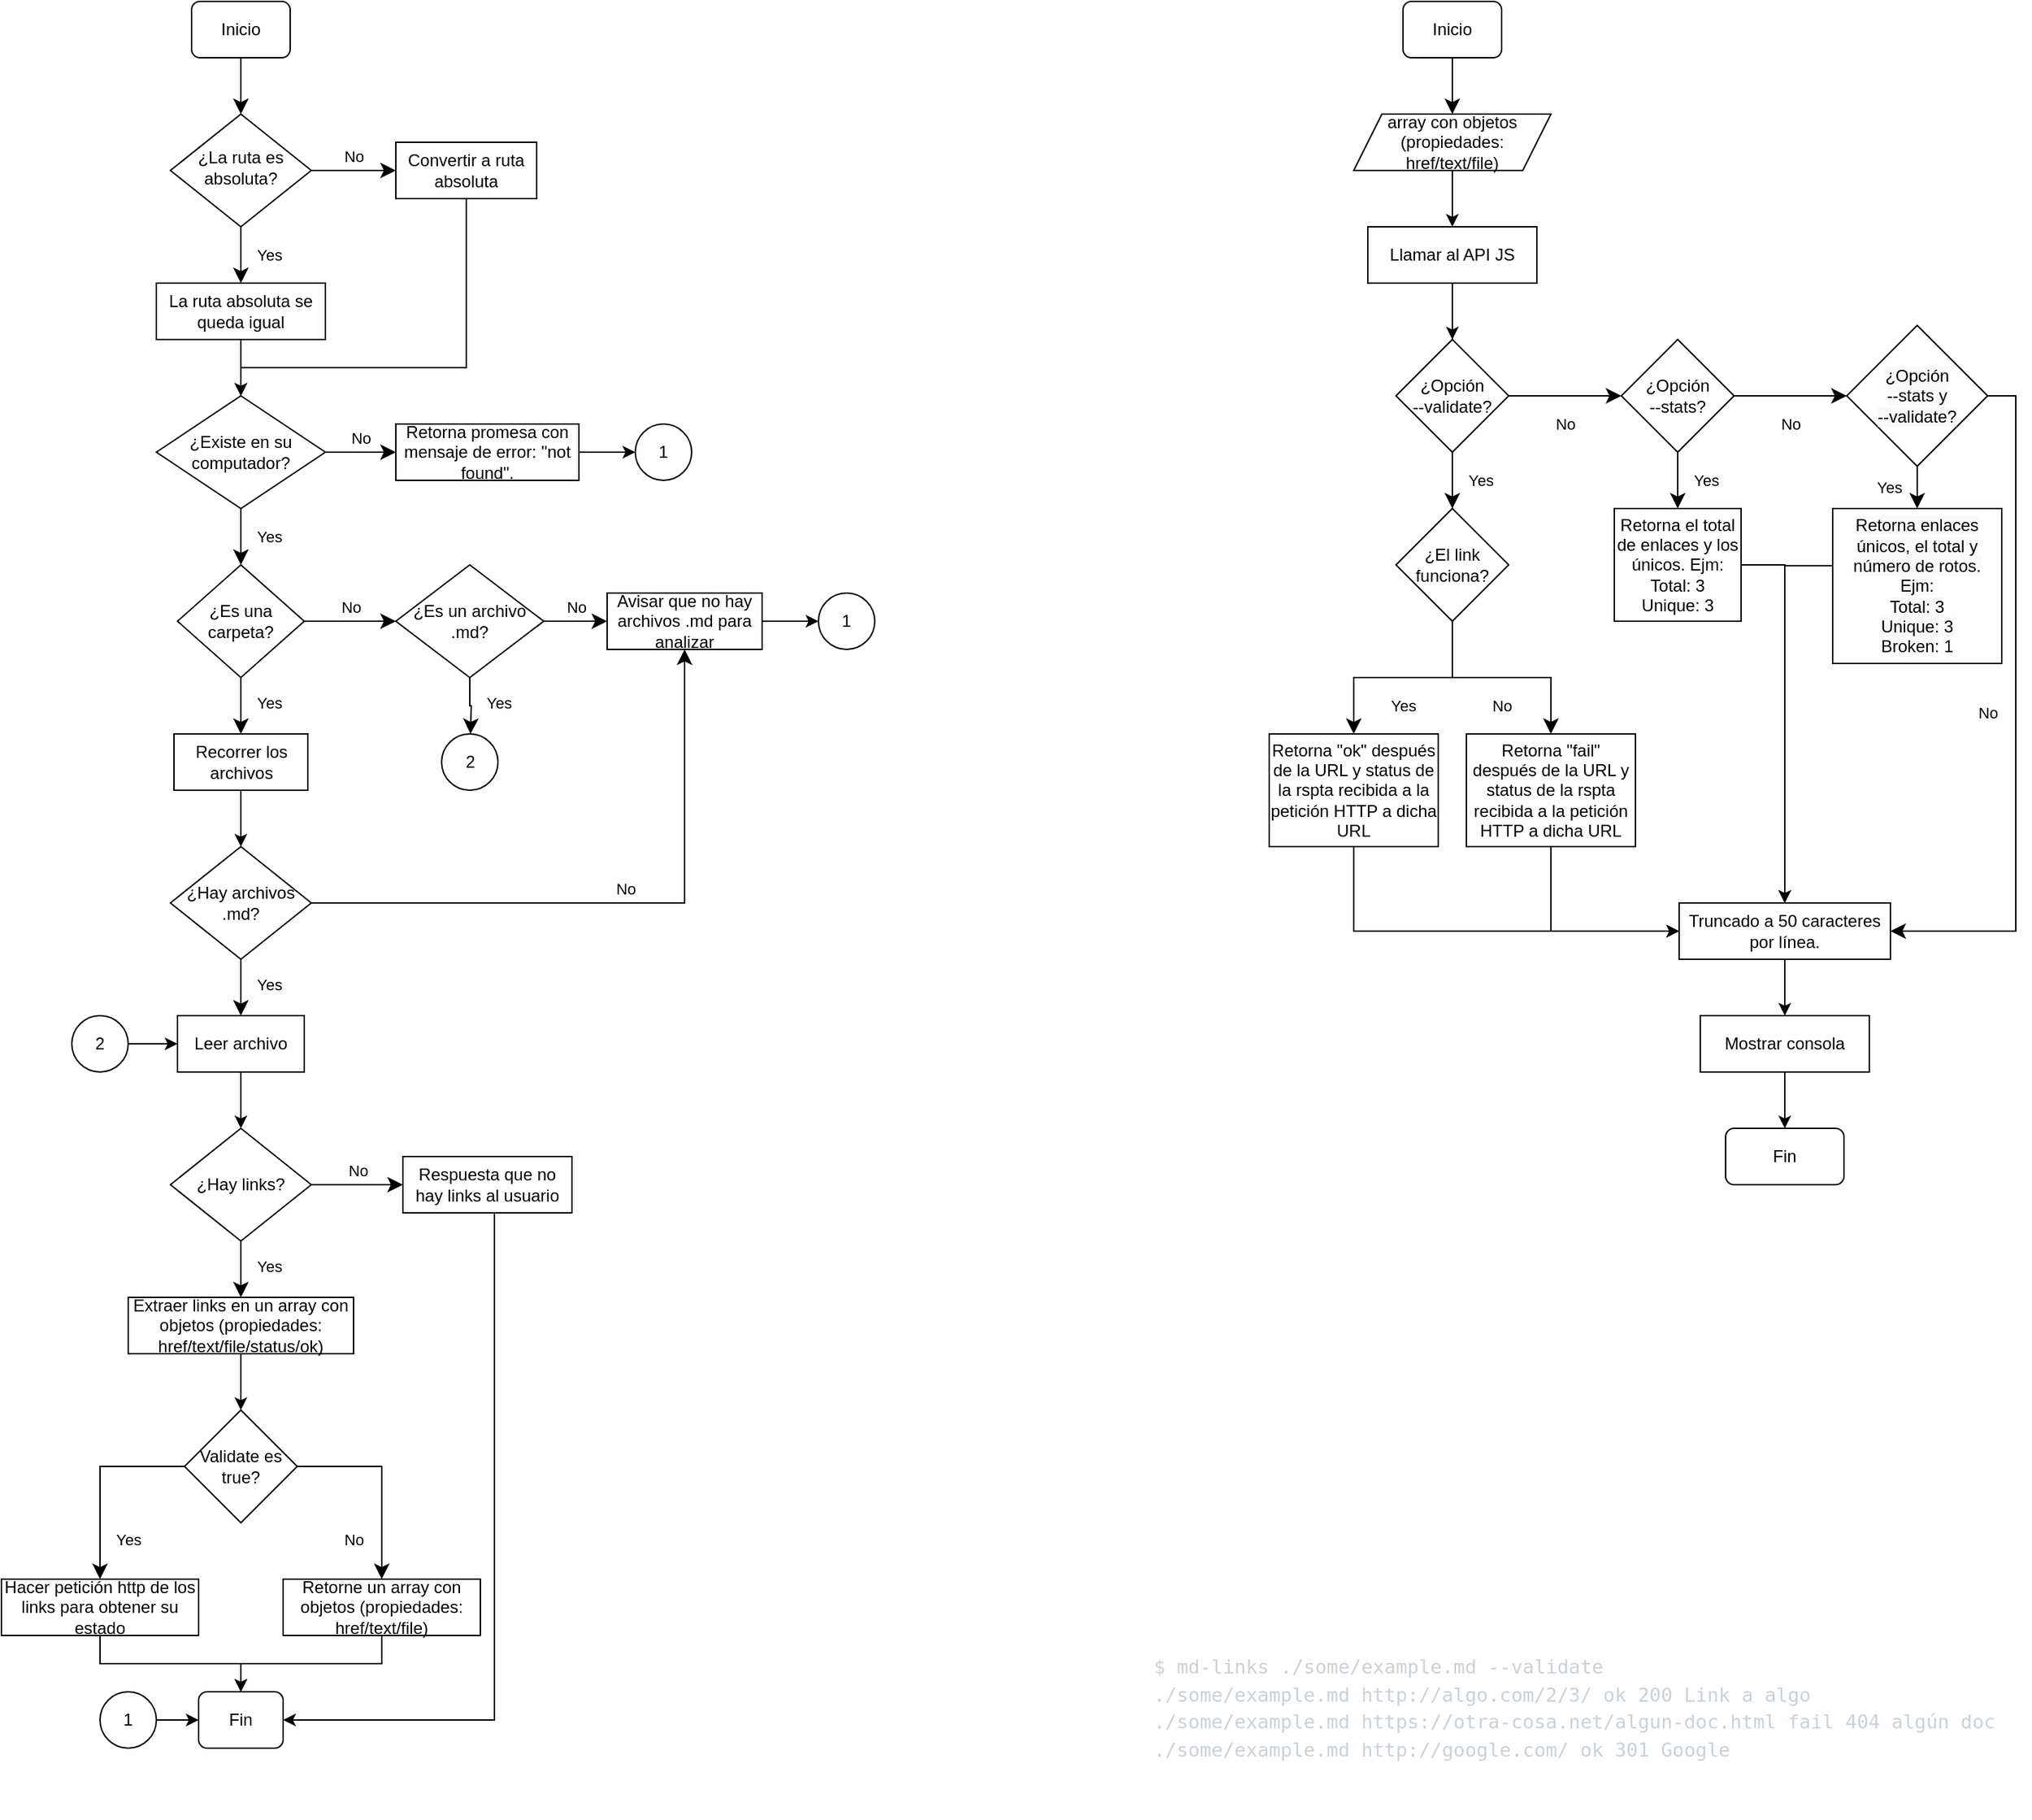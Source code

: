 <mxfile version="14.5.0" type="github">
  <diagram id="C5RBs43oDa-KdzZeNtuy" name="Page-1">
    <mxGraphModel dx="1038" dy="584" grid="1" gridSize="10" guides="1" tooltips="1" connect="1" arrows="1" fold="1" page="1" pageScale="1" pageWidth="827" pageHeight="1169" math="0" shadow="0">
      <root>
        <mxCell id="WIyWlLk6GJQsqaUBKTNV-0" />
        <mxCell id="WIyWlLk6GJQsqaUBKTNV-1" parent="WIyWlLk6GJQsqaUBKTNV-0" />
        <mxCell id="WIyWlLk6GJQsqaUBKTNV-2" value="" style="rounded=0;html=1;jettySize=auto;orthogonalLoop=1;fontSize=11;endArrow=classic;endFill=1;endSize=8;strokeWidth=1;shadow=0;labelBackgroundColor=none;edgeStyle=orthogonalEdgeStyle;" parent="WIyWlLk6GJQsqaUBKTNV-1" source="WIyWlLk6GJQsqaUBKTNV-3" target="WIyWlLk6GJQsqaUBKTNV-6" edge="1">
          <mxGeometry relative="1" as="geometry" />
        </mxCell>
        <mxCell id="WIyWlLk6GJQsqaUBKTNV-3" value="Inicio" style="rounded=1;whiteSpace=wrap;html=1;fontSize=12;glass=0;strokeWidth=1;shadow=0;" parent="WIyWlLk6GJQsqaUBKTNV-1" vertex="1">
          <mxGeometry x="185" y="40" width="70" height="40" as="geometry" />
        </mxCell>
        <mxCell id="WIyWlLk6GJQsqaUBKTNV-4" value="Yes" style="rounded=0;html=1;jettySize=auto;orthogonalLoop=1;fontSize=11;endArrow=classic;endFill=1;endSize=8;strokeWidth=1;shadow=0;labelBackgroundColor=none;edgeStyle=orthogonalEdgeStyle;entryX=0.5;entryY=0;entryDx=0;entryDy=0;" parent="WIyWlLk6GJQsqaUBKTNV-1" source="WIyWlLk6GJQsqaUBKTNV-6" target="BhRJRYYAKcvQ0J8DfjrN-0" edge="1">
          <mxGeometry y="20" relative="1" as="geometry">
            <mxPoint as="offset" />
            <mxPoint x="220" y="250" as="targetPoint" />
          </mxGeometry>
        </mxCell>
        <mxCell id="WIyWlLk6GJQsqaUBKTNV-5" value="No" style="edgeStyle=orthogonalEdgeStyle;rounded=0;html=1;jettySize=auto;orthogonalLoop=1;fontSize=11;endArrow=classic;endFill=1;endSize=8;strokeWidth=1;shadow=0;labelBackgroundColor=none;" parent="WIyWlLk6GJQsqaUBKTNV-1" source="WIyWlLk6GJQsqaUBKTNV-6" target="WIyWlLk6GJQsqaUBKTNV-7" edge="1">
          <mxGeometry y="10" relative="1" as="geometry">
            <mxPoint as="offset" />
          </mxGeometry>
        </mxCell>
        <mxCell id="WIyWlLk6GJQsqaUBKTNV-6" value="¿La ruta es absoluta?" style="rhombus;whiteSpace=wrap;html=1;shadow=0;fontFamily=Helvetica;fontSize=12;align=center;strokeWidth=1;spacing=6;spacingTop=-4;" parent="WIyWlLk6GJQsqaUBKTNV-1" vertex="1">
          <mxGeometry x="170" y="120" width="100" height="80" as="geometry" />
        </mxCell>
        <mxCell id="BhRJRYYAKcvQ0J8DfjrN-45" style="edgeStyle=orthogonalEdgeStyle;rounded=0;orthogonalLoop=1;jettySize=auto;html=1;entryX=0.5;entryY=0;entryDx=0;entryDy=0;endArrow=classic;endFill=1;" parent="WIyWlLk6GJQsqaUBKTNV-1" source="WIyWlLk6GJQsqaUBKTNV-7" target="BhRJRYYAKcvQ0J8DfjrN-1" edge="1">
          <mxGeometry relative="1" as="geometry">
            <Array as="points">
              <mxPoint x="380" y="300" />
              <mxPoint x="220" y="300" />
            </Array>
          </mxGeometry>
        </mxCell>
        <mxCell id="WIyWlLk6GJQsqaUBKTNV-7" value="Convertir a ruta absoluta" style="rounded=1;whiteSpace=wrap;html=1;fontSize=12;glass=0;strokeWidth=1;shadow=0;arcSize=0;" parent="WIyWlLk6GJQsqaUBKTNV-1" vertex="1">
          <mxGeometry x="330" y="140" width="100" height="40" as="geometry" />
        </mxCell>
        <mxCell id="WIyWlLk6GJQsqaUBKTNV-9" value="Yes" style="edgeStyle=orthogonalEdgeStyle;rounded=0;html=1;jettySize=auto;orthogonalLoop=1;fontSize=11;endArrow=classic;endFill=1;endSize=8;strokeWidth=1;shadow=0;labelBackgroundColor=none;exitX=0.5;exitY=1;exitDx=0;exitDy=0;entryX=0.5;entryY=0;entryDx=0;entryDy=0;" parent="WIyWlLk6GJQsqaUBKTNV-1" source="BhRJRYYAKcvQ0J8DfjrN-17" target="BhRJRYYAKcvQ0J8DfjrN-20" edge="1">
          <mxGeometry x="-0.111" y="20" relative="1" as="geometry">
            <mxPoint as="offset" />
            <mxPoint x="270" y="210" as="sourcePoint" />
            <mxPoint x="320" y="210" as="targetPoint" />
          </mxGeometry>
        </mxCell>
        <mxCell id="BhRJRYYAKcvQ0J8DfjrN-3" style="edgeStyle=orthogonalEdgeStyle;rounded=0;orthogonalLoop=1;jettySize=auto;html=1;exitX=0.5;exitY=1;exitDx=0;exitDy=0;entryX=0.5;entryY=0;entryDx=0;entryDy=0;endArrow=classic;endFill=1;" parent="WIyWlLk6GJQsqaUBKTNV-1" source="BhRJRYYAKcvQ0J8DfjrN-0" target="BhRJRYYAKcvQ0J8DfjrN-1" edge="1">
          <mxGeometry relative="1" as="geometry" />
        </mxCell>
        <mxCell id="BhRJRYYAKcvQ0J8DfjrN-0" value="La ruta absoluta se queda igual" style="rounded=1;whiteSpace=wrap;html=1;arcSize=0;" parent="WIyWlLk6GJQsqaUBKTNV-1" vertex="1">
          <mxGeometry x="160" y="240" width="120" height="40" as="geometry" />
        </mxCell>
        <mxCell id="BhRJRYYAKcvQ0J8DfjrN-1" value="¿Existe en su computador?" style="rhombus;whiteSpace=wrap;html=1;" parent="WIyWlLk6GJQsqaUBKTNV-1" vertex="1">
          <mxGeometry x="160" y="320" width="120" height="80" as="geometry" />
        </mxCell>
        <mxCell id="BhRJRYYAKcvQ0J8DfjrN-51" style="edgeStyle=orthogonalEdgeStyle;rounded=0;orthogonalLoop=1;jettySize=auto;html=1;entryX=0;entryY=0.5;entryDx=0;entryDy=0;endArrow=classic;endFill=1;" parent="WIyWlLk6GJQsqaUBKTNV-1" source="BhRJRYYAKcvQ0J8DfjrN-11" target="BhRJRYYAKcvQ0J8DfjrN-50" edge="1">
          <mxGeometry relative="1" as="geometry">
            <mxPoint x="510" y="360" as="sourcePoint" />
          </mxGeometry>
        </mxCell>
        <mxCell id="BhRJRYYAKcvQ0J8DfjrN-11" value="Retorna promesa con mensaje de error: &quot;not found&quot;." style="whiteSpace=wrap;html=1;" parent="WIyWlLk6GJQsqaUBKTNV-1" vertex="1">
          <mxGeometry x="330" y="340" width="130" height="40" as="geometry" />
        </mxCell>
        <mxCell id="BhRJRYYAKcvQ0J8DfjrN-17" value="¿Hay archivos .md?" style="rhombus;whiteSpace=wrap;html=1;" parent="WIyWlLk6GJQsqaUBKTNV-1" vertex="1">
          <mxGeometry x="170" y="640" width="100" height="80" as="geometry" />
        </mxCell>
        <mxCell id="BhRJRYYAKcvQ0J8DfjrN-24" value="" style="edgeStyle=orthogonalEdgeStyle;rounded=0;orthogonalLoop=1;jettySize=auto;html=1;endArrow=classic;endFill=1;" parent="WIyWlLk6GJQsqaUBKTNV-1" source="BhRJRYYAKcvQ0J8DfjrN-20" target="BhRJRYYAKcvQ0J8DfjrN-46" edge="1">
          <mxGeometry relative="1" as="geometry">
            <mxPoint x="220" y="680" as="targetPoint" />
          </mxGeometry>
        </mxCell>
        <mxCell id="BhRJRYYAKcvQ0J8DfjrN-20" value="Leer archivo" style="whiteSpace=wrap;html=1;" parent="WIyWlLk6GJQsqaUBKTNV-1" vertex="1">
          <mxGeometry x="175" y="760" width="90" height="40" as="geometry" />
        </mxCell>
        <mxCell id="E7rHuDmB5QC5V3yIihRZ-7" style="edgeStyle=orthogonalEdgeStyle;rounded=0;orthogonalLoop=1;jettySize=auto;html=1;exitX=0.5;exitY=1;exitDx=0;exitDy=0;" parent="WIyWlLk6GJQsqaUBKTNV-1" source="BhRJRYYAKcvQ0J8DfjrN-25" target="BhRJRYYAKcvQ0J8DfjrN-38" edge="1">
          <mxGeometry relative="1" as="geometry" />
        </mxCell>
        <mxCell id="BhRJRYYAKcvQ0J8DfjrN-25" value="Retorne un array con objetos (propiedades: href/text/file)" style="whiteSpace=wrap;html=1;" parent="WIyWlLk6GJQsqaUBKTNV-1" vertex="1">
          <mxGeometry x="250" y="1160" width="140" height="40" as="geometry" />
        </mxCell>
        <mxCell id="BhRJRYYAKcvQ0J8DfjrN-43" style="edgeStyle=orthogonalEdgeStyle;rounded=0;orthogonalLoop=1;jettySize=auto;html=1;entryX=1;entryY=0.5;entryDx=0;entryDy=0;endArrow=classic;endFill=1;" parent="WIyWlLk6GJQsqaUBKTNV-1" source="BhRJRYYAKcvQ0J8DfjrN-32" target="BhRJRYYAKcvQ0J8DfjrN-38" edge="1">
          <mxGeometry relative="1" as="geometry">
            <Array as="points">
              <mxPoint x="400" y="1260" />
            </Array>
          </mxGeometry>
        </mxCell>
        <mxCell id="BhRJRYYAKcvQ0J8DfjrN-32" value="Respuesta que no hay links al usuario" style="whiteSpace=wrap;html=1;" parent="WIyWlLk6GJQsqaUBKTNV-1" vertex="1">
          <mxGeometry x="335" y="860" width="120" height="40" as="geometry" />
        </mxCell>
        <mxCell id="BhRJRYYAKcvQ0J8DfjrN-35" value="Yes" style="rounded=0;html=1;jettySize=auto;orthogonalLoop=1;fontSize=11;endArrow=classic;endFill=1;endSize=8;strokeWidth=1;shadow=0;labelBackgroundColor=none;edgeStyle=orthogonalEdgeStyle;exitX=0.5;exitY=1;exitDx=0;exitDy=0;entryX=0.5;entryY=0;entryDx=0;entryDy=0;" parent="WIyWlLk6GJQsqaUBKTNV-1" source="BhRJRYYAKcvQ0J8DfjrN-1" target="BhRJRYYAKcvQ0J8DfjrN-49" edge="1">
          <mxGeometry y="20" relative="1" as="geometry">
            <mxPoint as="offset" />
            <mxPoint x="230" y="220" as="sourcePoint" />
            <mxPoint x="230" y="260" as="targetPoint" />
          </mxGeometry>
        </mxCell>
        <mxCell id="BhRJRYYAKcvQ0J8DfjrN-36" value="No" style="edgeStyle=orthogonalEdgeStyle;rounded=0;html=1;jettySize=auto;orthogonalLoop=1;fontSize=11;endArrow=classic;endFill=1;endSize=8;strokeWidth=1;shadow=0;labelBackgroundColor=none;exitX=1;exitY=0.5;exitDx=0;exitDy=0;entryX=0;entryY=0.5;entryDx=0;entryDy=0;" parent="WIyWlLk6GJQsqaUBKTNV-1" source="BhRJRYYAKcvQ0J8DfjrN-1" target="BhRJRYYAKcvQ0J8DfjrN-11" edge="1">
          <mxGeometry y="10" relative="1" as="geometry">
            <mxPoint as="offset" />
            <mxPoint x="280" y="350" as="sourcePoint" />
            <mxPoint x="330" y="180" as="targetPoint" />
          </mxGeometry>
        </mxCell>
        <mxCell id="BhRJRYYAKcvQ0J8DfjrN-37" value="Yes" style="edgeStyle=orthogonalEdgeStyle;rounded=0;html=1;jettySize=auto;orthogonalLoop=1;fontSize=11;endArrow=classic;endFill=1;endSize=8;strokeWidth=1;shadow=0;labelBackgroundColor=none;entryX=0.5;entryY=0;entryDx=0;entryDy=0;" parent="WIyWlLk6GJQsqaUBKTNV-1" source="BhRJRYYAKcvQ0J8DfjrN-46" target="C8ftDMsVp3lCdtYubEuG-0" edge="1">
          <mxGeometry x="-0.111" y="20" relative="1" as="geometry">
            <mxPoint as="offset" />
            <mxPoint x="220" y="950" as="sourcePoint" />
            <mxPoint x="220" y="960" as="targetPoint" />
          </mxGeometry>
        </mxCell>
        <mxCell id="BhRJRYYAKcvQ0J8DfjrN-38" value="Fin" style="rounded=1;whiteSpace=wrap;html=1;" parent="WIyWlLk6GJQsqaUBKTNV-1" vertex="1">
          <mxGeometry x="190" y="1240" width="60" height="40" as="geometry" />
        </mxCell>
        <mxCell id="BhRJRYYAKcvQ0J8DfjrN-41" value="No" style="edgeStyle=orthogonalEdgeStyle;rounded=0;html=1;jettySize=auto;orthogonalLoop=1;fontSize=11;endArrow=classic;endFill=1;endSize=8;strokeWidth=1;shadow=0;labelBackgroundColor=none;exitX=1;exitY=0.5;exitDx=0;exitDy=0;entryX=0;entryY=0.5;entryDx=0;entryDy=0;" parent="WIyWlLk6GJQsqaUBKTNV-1" source="BhRJRYYAKcvQ0J8DfjrN-46" target="BhRJRYYAKcvQ0J8DfjrN-32" edge="1">
          <mxGeometry y="10" relative="1" as="geometry">
            <mxPoint as="offset" />
            <mxPoint x="280" y="860" as="sourcePoint" />
            <mxPoint x="360" y="600" as="targetPoint" />
          </mxGeometry>
        </mxCell>
        <mxCell id="BhRJRYYAKcvQ0J8DfjrN-46" value="&lt;span&gt;¿Hay links?&lt;/span&gt;" style="rhombus;whiteSpace=wrap;html=1;" parent="WIyWlLk6GJQsqaUBKTNV-1" vertex="1">
          <mxGeometry x="170" y="840" width="100" height="80" as="geometry" />
        </mxCell>
        <mxCell id="BhRJRYYAKcvQ0J8DfjrN-48" value="No" style="edgeStyle=orthogonalEdgeStyle;rounded=0;html=1;jettySize=auto;orthogonalLoop=1;fontSize=11;endArrow=classic;endFill=1;endSize=8;strokeWidth=1;shadow=0;labelBackgroundColor=none;exitX=1;exitY=0.5;exitDx=0;exitDy=0;entryX=0.5;entryY=1;entryDx=0;entryDy=0;" parent="WIyWlLk6GJQsqaUBKTNV-1" source="BhRJRYYAKcvQ0J8DfjrN-17" target="BhRJRYYAKcvQ0J8DfjrN-74" edge="1">
          <mxGeometry y="10" relative="1" as="geometry">
            <mxPoint as="offset" />
            <mxPoint x="290" y="290" as="sourcePoint" />
            <mxPoint x="330" y="680" as="targetPoint" />
          </mxGeometry>
        </mxCell>
        <mxCell id="BhRJRYYAKcvQ0J8DfjrN-49" value="¿Es una carpeta?" style="rhombus;whiteSpace=wrap;html=1;" parent="WIyWlLk6GJQsqaUBKTNV-1" vertex="1">
          <mxGeometry x="175" y="440" width="90" height="80" as="geometry" />
        </mxCell>
        <mxCell id="BhRJRYYAKcvQ0J8DfjrN-50" value="1" style="ellipse;whiteSpace=wrap;html=1;aspect=fixed;" parent="WIyWlLk6GJQsqaUBKTNV-1" vertex="1">
          <mxGeometry x="500" y="340" width="40" height="40" as="geometry" />
        </mxCell>
        <mxCell id="BhRJRYYAKcvQ0J8DfjrN-53" value="" style="edgeStyle=orthogonalEdgeStyle;rounded=0;orthogonalLoop=1;jettySize=auto;html=1;endArrow=classic;endFill=1;" parent="WIyWlLk6GJQsqaUBKTNV-1" source="BhRJRYYAKcvQ0J8DfjrN-52" target="BhRJRYYAKcvQ0J8DfjrN-38" edge="1">
          <mxGeometry relative="1" as="geometry" />
        </mxCell>
        <mxCell id="BhRJRYYAKcvQ0J8DfjrN-52" value="1" style="ellipse;whiteSpace=wrap;html=1;aspect=fixed;" parent="WIyWlLk6GJQsqaUBKTNV-1" vertex="1">
          <mxGeometry x="120" y="1240" width="40" height="40" as="geometry" />
        </mxCell>
        <mxCell id="BhRJRYYAKcvQ0J8DfjrN-61" style="edgeStyle=orthogonalEdgeStyle;rounded=0;orthogonalLoop=1;jettySize=auto;html=1;exitX=0.5;exitY=1;exitDx=0;exitDy=0;entryX=0.5;entryY=0;entryDx=0;entryDy=0;endArrow=classic;endFill=1;" parent="WIyWlLk6GJQsqaUBKTNV-1" source="BhRJRYYAKcvQ0J8DfjrN-54" target="BhRJRYYAKcvQ0J8DfjrN-17" edge="1">
          <mxGeometry relative="1" as="geometry" />
        </mxCell>
        <mxCell id="BhRJRYYAKcvQ0J8DfjrN-54" value="Recorrer los archivos" style="whiteSpace=wrap;html=1;rounded=0;" parent="WIyWlLk6GJQsqaUBKTNV-1" vertex="1">
          <mxGeometry x="172.5" y="560" width="95" height="40" as="geometry" />
        </mxCell>
        <mxCell id="BhRJRYYAKcvQ0J8DfjrN-59" value="Yes" style="edgeStyle=orthogonalEdgeStyle;rounded=0;html=1;jettySize=auto;orthogonalLoop=1;fontSize=11;endArrow=classic;endFill=1;endSize=8;strokeWidth=1;shadow=0;labelBackgroundColor=none;exitX=0.5;exitY=1;exitDx=0;exitDy=0;entryX=0.5;entryY=0;entryDx=0;entryDy=0;" parent="WIyWlLk6GJQsqaUBKTNV-1" source="BhRJRYYAKcvQ0J8DfjrN-49" target="BhRJRYYAKcvQ0J8DfjrN-54" edge="1">
          <mxGeometry x="-0.111" y="20" relative="1" as="geometry">
            <mxPoint as="offset" />
            <mxPoint x="230" y="530" as="sourcePoint" />
            <mxPoint x="230" y="570" as="targetPoint" />
          </mxGeometry>
        </mxCell>
        <mxCell id="BhRJRYYAKcvQ0J8DfjrN-63" value="¿Es un archivo .md?" style="rhombus;whiteSpace=wrap;html=1;" parent="WIyWlLk6GJQsqaUBKTNV-1" vertex="1">
          <mxGeometry x="330" y="440" width="105" height="80" as="geometry" />
        </mxCell>
        <mxCell id="BhRJRYYAKcvQ0J8DfjrN-65" value="No" style="edgeStyle=orthogonalEdgeStyle;rounded=0;html=1;jettySize=auto;orthogonalLoop=1;fontSize=11;endArrow=classic;endFill=1;endSize=8;strokeWidth=1;shadow=0;labelBackgroundColor=none;exitX=1;exitY=0.5;exitDx=0;exitDy=0;entryX=0;entryY=0.5;entryDx=0;entryDy=0;" parent="WIyWlLk6GJQsqaUBKTNV-1" source="BhRJRYYAKcvQ0J8DfjrN-49" target="BhRJRYYAKcvQ0J8DfjrN-63" edge="1">
          <mxGeometry y="10" relative="1" as="geometry">
            <mxPoint as="offset" />
            <mxPoint x="290" y="370" as="sourcePoint" />
            <mxPoint x="340" y="370" as="targetPoint" />
          </mxGeometry>
        </mxCell>
        <mxCell id="BhRJRYYAKcvQ0J8DfjrN-66" value="Yes" style="edgeStyle=orthogonalEdgeStyle;rounded=0;html=1;jettySize=auto;orthogonalLoop=1;fontSize=11;endArrow=classic;endFill=1;endSize=8;strokeWidth=1;shadow=0;labelBackgroundColor=none;exitX=0.5;exitY=1;exitDx=0;exitDy=0;" parent="WIyWlLk6GJQsqaUBKTNV-1" source="BhRJRYYAKcvQ0J8DfjrN-63" edge="1">
          <mxGeometry x="-0.111" y="20" relative="1" as="geometry">
            <mxPoint as="offset" />
            <mxPoint x="230" y="530" as="sourcePoint" />
            <mxPoint x="383" y="560" as="targetPoint" />
          </mxGeometry>
        </mxCell>
        <mxCell id="BhRJRYYAKcvQ0J8DfjrN-68" value="2" style="ellipse;whiteSpace=wrap;html=1;aspect=fixed;" parent="WIyWlLk6GJQsqaUBKTNV-1" vertex="1">
          <mxGeometry x="362.5" y="560" width="40" height="40" as="geometry" />
        </mxCell>
        <mxCell id="BhRJRYYAKcvQ0J8DfjrN-72" style="edgeStyle=orthogonalEdgeStyle;rounded=0;orthogonalLoop=1;jettySize=auto;html=1;exitX=1;exitY=0.5;exitDx=0;exitDy=0;entryX=0;entryY=0.5;entryDx=0;entryDy=0;endArrow=classic;endFill=1;" parent="WIyWlLk6GJQsqaUBKTNV-1" source="BhRJRYYAKcvQ0J8DfjrN-71" target="BhRJRYYAKcvQ0J8DfjrN-20" edge="1">
          <mxGeometry relative="1" as="geometry" />
        </mxCell>
        <mxCell id="BhRJRYYAKcvQ0J8DfjrN-71" value="2" style="ellipse;whiteSpace=wrap;html=1;aspect=fixed;" parent="WIyWlLk6GJQsqaUBKTNV-1" vertex="1">
          <mxGeometry x="100" y="760" width="40" height="40" as="geometry" />
        </mxCell>
        <mxCell id="BhRJRYYAKcvQ0J8DfjrN-73" value="No" style="edgeStyle=orthogonalEdgeStyle;rounded=0;html=1;jettySize=auto;orthogonalLoop=1;fontSize=11;endArrow=classic;endFill=1;endSize=8;strokeWidth=1;shadow=0;labelBackgroundColor=none;exitX=1;exitY=0.5;exitDx=0;exitDy=0;" parent="WIyWlLk6GJQsqaUBKTNV-1" source="BhRJRYYAKcvQ0J8DfjrN-63" target="BhRJRYYAKcvQ0J8DfjrN-74" edge="1">
          <mxGeometry y="10" relative="1" as="geometry">
            <mxPoint as="offset" />
            <mxPoint x="275" y="490" as="sourcePoint" />
            <mxPoint x="490" y="480" as="targetPoint" />
          </mxGeometry>
        </mxCell>
        <mxCell id="BhRJRYYAKcvQ0J8DfjrN-74" value="Avisar que no hay archivos .md para analizar" style="rounded=0;whiteSpace=wrap;html=1;" parent="WIyWlLk6GJQsqaUBKTNV-1" vertex="1">
          <mxGeometry x="480" y="460" width="110" height="40" as="geometry" />
        </mxCell>
        <mxCell id="BhRJRYYAKcvQ0J8DfjrN-75" style="edgeStyle=orthogonalEdgeStyle;rounded=0;orthogonalLoop=1;jettySize=auto;html=1;entryX=0;entryY=0.5;entryDx=0;entryDy=0;endArrow=classic;endFill=1;" parent="WIyWlLk6GJQsqaUBKTNV-1" source="BhRJRYYAKcvQ0J8DfjrN-74" target="BhRJRYYAKcvQ0J8DfjrN-76" edge="1">
          <mxGeometry relative="1" as="geometry">
            <mxPoint x="590" y="480" as="sourcePoint" />
          </mxGeometry>
        </mxCell>
        <mxCell id="BhRJRYYAKcvQ0J8DfjrN-76" value="1" style="ellipse;whiteSpace=wrap;html=1;aspect=fixed;" parent="WIyWlLk6GJQsqaUBKTNV-1" vertex="1">
          <mxGeometry x="630" y="460" width="40" height="40" as="geometry" />
        </mxCell>
        <mxCell id="E7rHuDmB5QC5V3yIihRZ-2" value="Yes" style="edgeStyle=orthogonalEdgeStyle;rounded=0;html=1;jettySize=auto;orthogonalLoop=1;fontSize=11;endArrow=classic;endFill=1;endSize=8;strokeWidth=1;shadow=0;labelBackgroundColor=none;exitX=0;exitY=0.5;exitDx=0;exitDy=0;entryX=0.5;entryY=0;entryDx=0;entryDy=0;" parent="WIyWlLk6GJQsqaUBKTNV-1" source="E7rHuDmB5QC5V3yIihRZ-3" target="E7rHuDmB5QC5V3yIihRZ-4" edge="1">
          <mxGeometry x="0.6" y="20" relative="1" as="geometry">
            <mxPoint as="offset" />
            <mxPoint x="284" y="1208" as="sourcePoint" />
            <mxPoint x="320" y="1270" as="targetPoint" />
          </mxGeometry>
        </mxCell>
        <mxCell id="E7rHuDmB5QC5V3yIihRZ-3" value="Validate es true?" style="rhombus;whiteSpace=wrap;html=1;" parent="WIyWlLk6GJQsqaUBKTNV-1" vertex="1">
          <mxGeometry x="180" y="1040" width="80" height="80" as="geometry" />
        </mxCell>
        <mxCell id="E7rHuDmB5QC5V3yIihRZ-6" style="edgeStyle=orthogonalEdgeStyle;rounded=0;orthogonalLoop=1;jettySize=auto;html=1;entryX=0.5;entryY=0;entryDx=0;entryDy=0;" parent="WIyWlLk6GJQsqaUBKTNV-1" source="E7rHuDmB5QC5V3yIihRZ-4" target="BhRJRYYAKcvQ0J8DfjrN-38" edge="1">
          <mxGeometry relative="1" as="geometry" />
        </mxCell>
        <mxCell id="E7rHuDmB5QC5V3yIihRZ-4" value="Hacer petición http de los links para obtener su estado" style="whiteSpace=wrap;html=1;" parent="WIyWlLk6GJQsqaUBKTNV-1" vertex="1">
          <mxGeometry x="50" y="1160" width="140" height="40" as="geometry" />
        </mxCell>
        <mxCell id="E7rHuDmB5QC5V3yIihRZ-5" value="No" style="edgeStyle=orthogonalEdgeStyle;rounded=0;html=1;jettySize=auto;orthogonalLoop=1;fontSize=11;endArrow=classic;endFill=1;endSize=8;strokeWidth=1;shadow=0;labelBackgroundColor=none;exitX=1;exitY=0.5;exitDx=0;exitDy=0;entryX=0.5;entryY=0;entryDx=0;entryDy=0;" parent="WIyWlLk6GJQsqaUBKTNV-1" source="E7rHuDmB5QC5V3yIihRZ-3" target="BhRJRYYAKcvQ0J8DfjrN-25" edge="1">
          <mxGeometry x="0.6" y="-20" relative="1" as="geometry">
            <mxPoint as="offset" />
            <mxPoint x="280" y="1130" as="sourcePoint" />
            <mxPoint x="345" y="1130" as="targetPoint" />
          </mxGeometry>
        </mxCell>
        <mxCell id="UaQLiQTWVnESVtSh35xe-2" value="Inicio" style="rounded=1;whiteSpace=wrap;html=1;fontSize=12;glass=0;strokeWidth=1;shadow=0;" parent="WIyWlLk6GJQsqaUBKTNV-1" vertex="1">
          <mxGeometry x="1045" y="40" width="70" height="40" as="geometry" />
        </mxCell>
        <mxCell id="UaQLiQTWVnESVtSh35xe-3" value="" style="rounded=0;html=1;jettySize=auto;orthogonalLoop=1;fontSize=11;endArrow=classic;endFill=1;endSize=8;strokeWidth=1;shadow=0;labelBackgroundColor=none;edgeStyle=orthogonalEdgeStyle;exitX=0.5;exitY=1;exitDx=0;exitDy=0;" parent="WIyWlLk6GJQsqaUBKTNV-1" source="UaQLiQTWVnESVtSh35xe-2" target="UaQLiQTWVnESVtSh35xe-4" edge="1">
          <mxGeometry relative="1" as="geometry">
            <mxPoint x="890" y="50" as="sourcePoint" />
            <mxPoint x="260" y="130" as="targetPoint" />
          </mxGeometry>
        </mxCell>
        <mxCell id="HAyz6AqnbcBPQJjoNqyk-1" value="" style="edgeStyle=orthogonalEdgeStyle;rounded=0;orthogonalLoop=1;jettySize=auto;html=1;" parent="WIyWlLk6GJQsqaUBKTNV-1" source="UaQLiQTWVnESVtSh35xe-4" target="HAyz6AqnbcBPQJjoNqyk-0" edge="1">
          <mxGeometry relative="1" as="geometry" />
        </mxCell>
        <mxCell id="UaQLiQTWVnESVtSh35xe-4" value="&lt;span&gt;array con objetos (propiedades: href/text/file)&lt;/span&gt;" style="shape=parallelogram;perimeter=parallelogramPerimeter;whiteSpace=wrap;html=1;fixedSize=1;" parent="WIyWlLk6GJQsqaUBKTNV-1" vertex="1">
          <mxGeometry x="1010" y="120" width="140" height="40" as="geometry" />
        </mxCell>
        <mxCell id="HAyz6AqnbcBPQJjoNqyk-3" value="" style="edgeStyle=orthogonalEdgeStyle;rounded=0;orthogonalLoop=1;jettySize=auto;html=1;" parent="WIyWlLk6GJQsqaUBKTNV-1" source="HAyz6AqnbcBPQJjoNqyk-0" target="HAyz6AqnbcBPQJjoNqyk-2" edge="1">
          <mxGeometry relative="1" as="geometry" />
        </mxCell>
        <mxCell id="HAyz6AqnbcBPQJjoNqyk-0" value="Llamar al API JS" style="whiteSpace=wrap;html=1;" parent="WIyWlLk6GJQsqaUBKTNV-1" vertex="1">
          <mxGeometry x="1020" y="200" width="120" height="40" as="geometry" />
        </mxCell>
        <mxCell id="HAyz6AqnbcBPQJjoNqyk-2" value="¿Opción&lt;br&gt;--validate?" style="rhombus;whiteSpace=wrap;html=1;" parent="WIyWlLk6GJQsqaUBKTNV-1" vertex="1">
          <mxGeometry x="1040" y="280" width="80" height="80" as="geometry" />
        </mxCell>
        <mxCell id="HAyz6AqnbcBPQJjoNqyk-4" value="Yes" style="rounded=0;html=1;jettySize=auto;orthogonalLoop=1;fontSize=11;endArrow=classic;endFill=1;endSize=8;strokeWidth=1;shadow=0;labelBackgroundColor=none;edgeStyle=orthogonalEdgeStyle;exitX=0.5;exitY=1;exitDx=0;exitDy=0;" parent="WIyWlLk6GJQsqaUBKTNV-1" source="HAyz6AqnbcBPQJjoNqyk-2" target="HAyz6AqnbcBPQJjoNqyk-6" edge="1">
          <mxGeometry y="20" relative="1" as="geometry">
            <mxPoint as="offset" />
            <mxPoint x="260" y="410" as="sourcePoint" />
            <mxPoint x="1080" y="400" as="targetPoint" />
          </mxGeometry>
        </mxCell>
        <mxCell id="HAyz6AqnbcBPQJjoNqyk-6" value="¿El link funciona?" style="rhombus;whiteSpace=wrap;html=1;rounded=0;" parent="WIyWlLk6GJQsqaUBKTNV-1" vertex="1">
          <mxGeometry x="1040" y="400" width="80" height="80" as="geometry" />
        </mxCell>
        <mxCell id="HAyz6AqnbcBPQJjoNqyk-8" value="Yes" style="rounded=0;html=1;jettySize=auto;orthogonalLoop=1;fontSize=11;endArrow=classic;endFill=1;endSize=8;strokeWidth=1;shadow=0;labelBackgroundColor=none;edgeStyle=orthogonalEdgeStyle;entryX=0.5;entryY=0;entryDx=0;entryDy=0;" parent="WIyWlLk6GJQsqaUBKTNV-1" source="HAyz6AqnbcBPQJjoNqyk-6" target="HAyz6AqnbcBPQJjoNqyk-9" edge="1">
          <mxGeometry y="20" relative="1" as="geometry">
            <mxPoint as="offset" />
            <mxPoint x="1090" y="290" as="sourcePoint" />
            <mxPoint x="1080" y="520" as="targetPoint" />
          </mxGeometry>
        </mxCell>
        <mxCell id="HAyz6AqnbcBPQJjoNqyk-27" style="edgeStyle=orthogonalEdgeStyle;rounded=0;orthogonalLoop=1;jettySize=auto;html=1;entryX=0;entryY=0.5;entryDx=0;entryDy=0;" parent="WIyWlLk6GJQsqaUBKTNV-1" source="HAyz6AqnbcBPQJjoNqyk-9" target="HAyz6AqnbcBPQJjoNqyk-15" edge="1">
          <mxGeometry relative="1" as="geometry">
            <Array as="points">
              <mxPoint x="1010" y="700" />
            </Array>
          </mxGeometry>
        </mxCell>
        <mxCell id="HAyz6AqnbcBPQJjoNqyk-9" value="Retorna &quot;ok&quot; después de la URL y status de la rspta recibida a la petición HTTP a dicha URL" style="rounded=0;whiteSpace=wrap;html=1;" parent="WIyWlLk6GJQsqaUBKTNV-1" vertex="1">
          <mxGeometry x="950" y="560" width="120" height="80" as="geometry" />
        </mxCell>
        <mxCell id="HAyz6AqnbcBPQJjoNqyk-11" value="No" style="edgeStyle=orthogonalEdgeStyle;rounded=0;html=1;jettySize=auto;orthogonalLoop=1;fontSize=11;endArrow=classic;endFill=1;endSize=8;strokeWidth=1;shadow=0;labelBackgroundColor=none;exitX=0.5;exitY=1;exitDx=0;exitDy=0;entryX=0.5;entryY=0;entryDx=0;entryDy=0;" parent="WIyWlLk6GJQsqaUBKTNV-1" source="HAyz6AqnbcBPQJjoNqyk-6" target="HAyz6AqnbcBPQJjoNqyk-12" edge="1">
          <mxGeometry y="-20" relative="1" as="geometry">
            <mxPoint as="offset" />
            <mxPoint x="475" y="410" as="sourcePoint" />
            <mxPoint x="1180" y="560" as="targetPoint" />
          </mxGeometry>
        </mxCell>
        <mxCell id="HAyz6AqnbcBPQJjoNqyk-28" style="edgeStyle=orthogonalEdgeStyle;rounded=0;orthogonalLoop=1;jettySize=auto;html=1;entryX=0;entryY=0.5;entryDx=0;entryDy=0;" parent="WIyWlLk6GJQsqaUBKTNV-1" source="HAyz6AqnbcBPQJjoNqyk-12" target="HAyz6AqnbcBPQJjoNqyk-15" edge="1">
          <mxGeometry relative="1" as="geometry">
            <Array as="points">
              <mxPoint x="1150" y="700" />
            </Array>
          </mxGeometry>
        </mxCell>
        <mxCell id="HAyz6AqnbcBPQJjoNqyk-12" value="&lt;span&gt;Retorna &quot;fail&quot; después de la URL y status de la rspta recibida a la petición HTTP a dicha URL&lt;/span&gt;" style="rounded=0;whiteSpace=wrap;html=1;" parent="WIyWlLk6GJQsqaUBKTNV-1" vertex="1">
          <mxGeometry x="1090" y="560" width="120" height="80" as="geometry" />
        </mxCell>
        <mxCell id="HAyz6AqnbcBPQJjoNqyk-13" value="&lt;pre style=&quot;box-sizing: border-box ; font-family: , &amp;quot;consolas&amp;quot; , &amp;quot;liberation mono&amp;quot; , &amp;quot;menlo&amp;quot; , monospace ; font-size: 13.6px ; margin-top: 0px ; margin-bottom: 0px ; overflow-wrap: normal ; padding: 16px ; overflow: auto ; line-height: 1.45 ; border-radius: 6px ; word-break: normal ; color: rgb(201 , 209 , 217) ; font-style: normal ; font-weight: 400 ; letter-spacing: normal ; text-indent: 0px ; text-transform: none ; word-spacing: 0px&quot;&gt;$ md-links ./some/example.md --validate&#xa;./some/example.md http://algo.com/2/3/ ok 200 Link a algo&#xa;./some/example.md https://otra-cosa.net/algun-doc.html fail 404 algún doc&#xa;./some/example.md http://google.com/ ok 301 Google&lt;/pre&gt;" style="text;whiteSpace=wrap;html=1;" parent="WIyWlLk6GJQsqaUBKTNV-1" vertex="1">
          <mxGeometry x="850" y="1190" width="580" height="140" as="geometry" />
        </mxCell>
        <mxCell id="C8ftDMsVp3lCdtYubEuG-3" value="" style="edgeStyle=orthogonalEdgeStyle;rounded=0;orthogonalLoop=1;jettySize=auto;html=1;" edge="1" parent="WIyWlLk6GJQsqaUBKTNV-1" source="HAyz6AqnbcBPQJjoNqyk-15" target="C8ftDMsVp3lCdtYubEuG-2">
          <mxGeometry relative="1" as="geometry" />
        </mxCell>
        <mxCell id="HAyz6AqnbcBPQJjoNqyk-15" value="Truncado a 50 caracteres por línea." style="rounded=1;whiteSpace=wrap;html=1;arcSize=0;" parent="WIyWlLk6GJQsqaUBKTNV-1" vertex="1">
          <mxGeometry x="1241" y="680" width="150" height="40" as="geometry" />
        </mxCell>
        <mxCell id="HAyz6AqnbcBPQJjoNqyk-16" value="No" style="edgeStyle=orthogonalEdgeStyle;rounded=0;html=1;jettySize=auto;orthogonalLoop=1;fontSize=11;endArrow=classic;endFill=1;endSize=8;strokeWidth=1;shadow=0;labelBackgroundColor=none;exitX=1;exitY=0.5;exitDx=0;exitDy=0;entryX=0;entryY=0.5;entryDx=0;entryDy=0;" parent="WIyWlLk6GJQsqaUBKTNV-1" source="HAyz6AqnbcBPQJjoNqyk-2" target="HAyz6AqnbcBPQJjoNqyk-17" edge="1">
          <mxGeometry y="-20" relative="1" as="geometry">
            <mxPoint as="offset" />
            <mxPoint x="1090" y="570" as="sourcePoint" />
            <mxPoint x="1191" y="320" as="targetPoint" />
          </mxGeometry>
        </mxCell>
        <mxCell id="HAyz6AqnbcBPQJjoNqyk-17" value="&lt;span&gt;¿Opción&lt;/span&gt;&lt;br&gt;&lt;span&gt;--stats?&lt;/span&gt;" style="rhombus;whiteSpace=wrap;html=1;" parent="WIyWlLk6GJQsqaUBKTNV-1" vertex="1">
          <mxGeometry x="1200" y="280" width="80" height="80" as="geometry" />
        </mxCell>
        <mxCell id="HAyz6AqnbcBPQJjoNqyk-18" value="Yes" style="rounded=0;html=1;jettySize=auto;orthogonalLoop=1;fontSize=11;endArrow=classic;endFill=1;endSize=8;strokeWidth=1;shadow=0;labelBackgroundColor=none;edgeStyle=orthogonalEdgeStyle;exitX=0.5;exitY=1;exitDx=0;exitDy=0;" parent="WIyWlLk6GJQsqaUBKTNV-1" source="HAyz6AqnbcBPQJjoNqyk-17" target="HAyz6AqnbcBPQJjoNqyk-19" edge="1">
          <mxGeometry y="20" relative="1" as="geometry">
            <mxPoint as="offset" />
            <mxPoint x="1231" y="360" as="sourcePoint" />
            <mxPoint x="1201" y="400" as="targetPoint" />
          </mxGeometry>
        </mxCell>
        <mxCell id="HAyz6AqnbcBPQJjoNqyk-26" style="edgeStyle=orthogonalEdgeStyle;rounded=0;orthogonalLoop=1;jettySize=auto;html=1;exitX=1;exitY=0.5;exitDx=0;exitDy=0;" parent="WIyWlLk6GJQsqaUBKTNV-1" source="HAyz6AqnbcBPQJjoNqyk-19" target="HAyz6AqnbcBPQJjoNqyk-15" edge="1">
          <mxGeometry relative="1" as="geometry" />
        </mxCell>
        <mxCell id="HAyz6AqnbcBPQJjoNqyk-19" value="Retorna el total de enlaces y los únicos. Ejm:&lt;br&gt;Total: 3&lt;br&gt;Unique: 3" style="rounded=0;whiteSpace=wrap;html=1;" parent="WIyWlLk6GJQsqaUBKTNV-1" vertex="1">
          <mxGeometry x="1195" y="400" width="90" height="80" as="geometry" />
        </mxCell>
        <mxCell id="HAyz6AqnbcBPQJjoNqyk-20" value="No" style="edgeStyle=orthogonalEdgeStyle;rounded=0;html=1;jettySize=auto;orthogonalLoop=1;fontSize=11;endArrow=classic;endFill=1;endSize=8;strokeWidth=1;shadow=0;labelBackgroundColor=none;exitX=1;exitY=0.5;exitDx=0;exitDy=0;" parent="WIyWlLk6GJQsqaUBKTNV-1" source="HAyz6AqnbcBPQJjoNqyk-17" target="HAyz6AqnbcBPQJjoNqyk-21" edge="1">
          <mxGeometry y="-20" relative="1" as="geometry">
            <mxPoint as="offset" />
            <mxPoint x="1130" y="330" as="sourcePoint" />
            <mxPoint x="1370" y="320" as="targetPoint" />
          </mxGeometry>
        </mxCell>
        <mxCell id="HAyz6AqnbcBPQJjoNqyk-21" value="&lt;span style=&quot;color: rgb(0 , 0 , 0) ; font-family: &amp;#34;helvetica&amp;#34; ; font-size: 12px ; font-style: normal ; font-weight: 400 ; letter-spacing: normal ; text-align: center ; text-indent: 0px ; text-transform: none ; word-spacing: 0px ; background-color: rgb(248 , 249 , 250)&quot;&gt;¿Opción&lt;/span&gt;&lt;br style=&quot;color: rgb(0 , 0 , 0) ; font-family: &amp;#34;helvetica&amp;#34; ; font-size: 12px ; font-style: normal ; font-weight: 400 ; letter-spacing: normal ; text-align: center ; text-indent: 0px ; text-transform: none ; word-spacing: 0px ; background-color: rgb(248 , 249 , 250)&quot;&gt;&lt;span style=&quot;color: rgb(0 , 0 , 0) ; font-family: &amp;#34;helvetica&amp;#34; ; font-size: 12px ; font-style: normal ; font-weight: 400 ; letter-spacing: normal ; text-align: center ; text-indent: 0px ; text-transform: none ; word-spacing: 0px ; background-color: rgb(248 , 249 , 250)&quot;&gt;--stats y &lt;br&gt;--validate?&lt;/span&gt;" style="rhombus;whiteSpace=wrap;html=1;" parent="WIyWlLk6GJQsqaUBKTNV-1" vertex="1">
          <mxGeometry x="1360" y="270" width="100" height="100" as="geometry" />
        </mxCell>
        <mxCell id="HAyz6AqnbcBPQJjoNqyk-22" value="Yes" style="rounded=0;html=1;jettySize=auto;orthogonalLoop=1;fontSize=11;endArrow=classic;endFill=1;endSize=8;strokeWidth=1;shadow=0;labelBackgroundColor=none;edgeStyle=orthogonalEdgeStyle;" parent="WIyWlLk6GJQsqaUBKTNV-1" source="HAyz6AqnbcBPQJjoNqyk-21" target="HAyz6AqnbcBPQJjoNqyk-23" edge="1">
          <mxGeometry y="20" relative="1" as="geometry">
            <mxPoint as="offset" />
            <mxPoint x="1250" y="370" as="sourcePoint" />
            <mxPoint x="1410" y="400" as="targetPoint" />
          </mxGeometry>
        </mxCell>
        <mxCell id="HAyz6AqnbcBPQJjoNqyk-25" style="edgeStyle=orthogonalEdgeStyle;rounded=0;orthogonalLoop=1;jettySize=auto;html=1;entryX=0.5;entryY=0;entryDx=0;entryDy=0;exitX=0.013;exitY=0.369;exitDx=0;exitDy=0;exitPerimeter=0;" parent="WIyWlLk6GJQsqaUBKTNV-1" source="HAyz6AqnbcBPQJjoNqyk-23" target="HAyz6AqnbcBPQJjoNqyk-15" edge="1">
          <mxGeometry relative="1" as="geometry">
            <mxPoint x="1310" y="438" as="sourcePoint" />
            <Array as="points">
              <mxPoint x="1316" y="441" />
            </Array>
          </mxGeometry>
        </mxCell>
        <mxCell id="HAyz6AqnbcBPQJjoNqyk-23" value="&lt;span style=&quot;color: rgb(0 , 0 , 0) ; font-family: &amp;#34;helvetica&amp;#34; ; font-size: 12px ; font-style: normal ; font-weight: 400 ; letter-spacing: normal ; text-align: center ; text-indent: 0px ; text-transform: none ; word-spacing: 0px ; background-color: rgb(248 , 249 , 250) ; display: inline ; float: none&quot;&gt;Retorna enlaces únicos, el total y número de rotos. Ejm:&lt;/span&gt;&lt;br style=&quot;color: rgb(0 , 0 , 0) ; font-family: &amp;#34;helvetica&amp;#34; ; font-size: 12px ; font-style: normal ; font-weight: 400 ; letter-spacing: normal ; text-align: center ; text-indent: 0px ; text-transform: none ; word-spacing: 0px ; background-color: rgb(248 , 249 , 250)&quot;&gt;&lt;span style=&quot;color: rgb(0 , 0 , 0) ; font-family: &amp;#34;helvetica&amp;#34; ; font-size: 12px ; font-style: normal ; font-weight: 400 ; letter-spacing: normal ; text-align: center ; text-indent: 0px ; text-transform: none ; word-spacing: 0px ; background-color: rgb(248 , 249 , 250) ; display: inline ; float: none&quot;&gt;Total: 3&lt;/span&gt;&lt;br style=&quot;color: rgb(0 , 0 , 0) ; font-family: &amp;#34;helvetica&amp;#34; ; font-size: 12px ; font-style: normal ; font-weight: 400 ; letter-spacing: normal ; text-align: center ; text-indent: 0px ; text-transform: none ; word-spacing: 0px ; background-color: rgb(248 , 249 , 250)&quot;&gt;&lt;span style=&quot;color: rgb(0 , 0 , 0) ; font-family: &amp;#34;helvetica&amp;#34; ; font-size: 12px ; font-style: normal ; font-weight: 400 ; letter-spacing: normal ; text-align: center ; text-indent: 0px ; text-transform: none ; word-spacing: 0px ; background-color: rgb(248 , 249 , 250) ; display: inline ; float: none&quot;&gt;Unique: 3&lt;/span&gt;&lt;br&gt;Broken: 1" style="rounded=0;whiteSpace=wrap;html=1;" parent="WIyWlLk6GJQsqaUBKTNV-1" vertex="1">
          <mxGeometry x="1350" y="400" width="120" height="110" as="geometry" />
        </mxCell>
        <mxCell id="HAyz6AqnbcBPQJjoNqyk-24" value="No" style="edgeStyle=orthogonalEdgeStyle;rounded=0;html=1;jettySize=auto;orthogonalLoop=1;fontSize=11;endArrow=classic;endFill=1;endSize=8;strokeWidth=1;shadow=0;labelBackgroundColor=none;exitX=1;exitY=0.5;exitDx=0;exitDy=0;entryX=1;entryY=0.5;entryDx=0;entryDy=0;" parent="WIyWlLk6GJQsqaUBKTNV-1" source="HAyz6AqnbcBPQJjoNqyk-21" target="HAyz6AqnbcBPQJjoNqyk-15" edge="1">
          <mxGeometry y="-20" relative="1" as="geometry">
            <mxPoint as="offset" />
            <mxPoint x="1290" y="330" as="sourcePoint" />
            <mxPoint x="1520" y="320" as="targetPoint" />
          </mxGeometry>
        </mxCell>
        <mxCell id="C8ftDMsVp3lCdtYubEuG-1" style="edgeStyle=orthogonalEdgeStyle;rounded=0;orthogonalLoop=1;jettySize=auto;html=1;" edge="1" parent="WIyWlLk6GJQsqaUBKTNV-1" source="C8ftDMsVp3lCdtYubEuG-0" target="E7rHuDmB5QC5V3yIihRZ-3">
          <mxGeometry relative="1" as="geometry" />
        </mxCell>
        <mxCell id="C8ftDMsVp3lCdtYubEuG-0" value="Extraer links en un array con objetos (propiedades: href/text/file/status/ok)" style="rounded=0;whiteSpace=wrap;html=1;" vertex="1" parent="WIyWlLk6GJQsqaUBKTNV-1">
          <mxGeometry x="140" y="960" width="160" height="40" as="geometry" />
        </mxCell>
        <mxCell id="C8ftDMsVp3lCdtYubEuG-5" style="edgeStyle=orthogonalEdgeStyle;rounded=0;orthogonalLoop=1;jettySize=auto;html=1;entryX=0.5;entryY=0;entryDx=0;entryDy=0;" edge="1" parent="WIyWlLk6GJQsqaUBKTNV-1" source="C8ftDMsVp3lCdtYubEuG-2" target="C8ftDMsVp3lCdtYubEuG-4">
          <mxGeometry relative="1" as="geometry" />
        </mxCell>
        <mxCell id="C8ftDMsVp3lCdtYubEuG-2" value="Mostrar consola" style="whiteSpace=wrap;html=1;rounded=1;arcSize=0;" vertex="1" parent="WIyWlLk6GJQsqaUBKTNV-1">
          <mxGeometry x="1256" y="760" width="120" height="40" as="geometry" />
        </mxCell>
        <mxCell id="C8ftDMsVp3lCdtYubEuG-4" value="Fin" style="rounded=1;whiteSpace=wrap;html=1;" vertex="1" parent="WIyWlLk6GJQsqaUBKTNV-1">
          <mxGeometry x="1274" y="840" width="84" height="40" as="geometry" />
        </mxCell>
      </root>
    </mxGraphModel>
  </diagram>
</mxfile>
